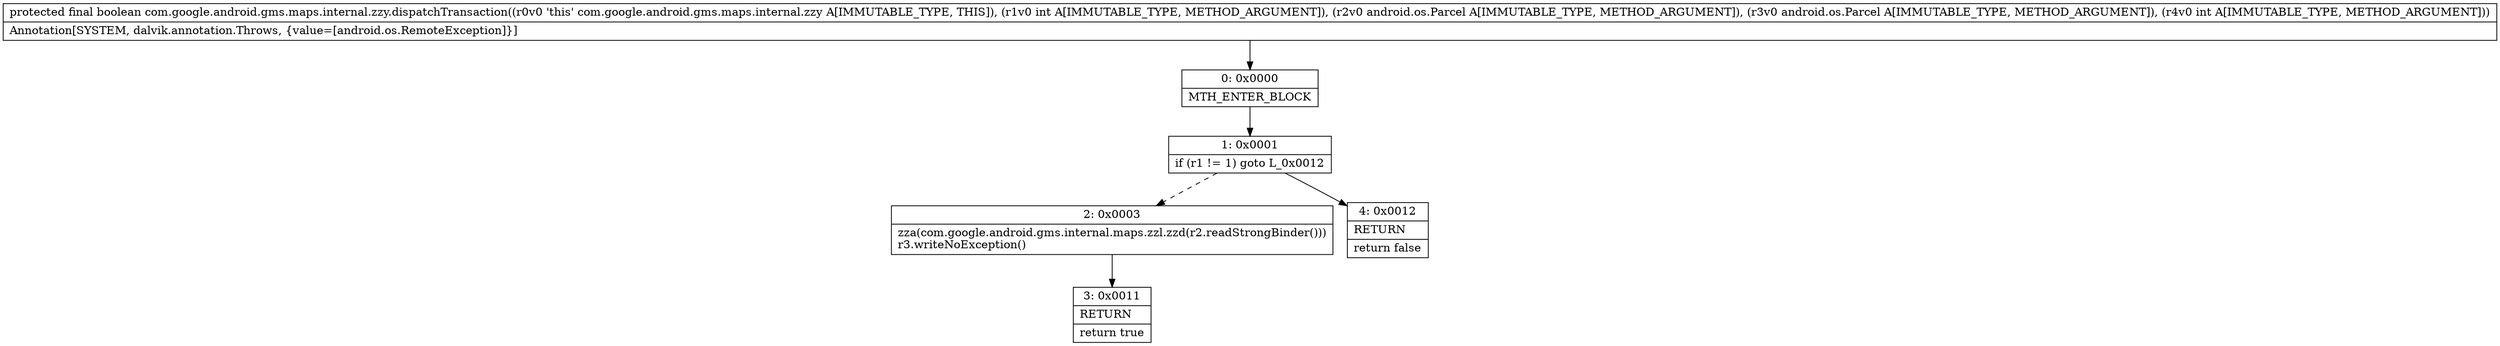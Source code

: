 digraph "CFG forcom.google.android.gms.maps.internal.zzy.dispatchTransaction(ILandroid\/os\/Parcel;Landroid\/os\/Parcel;I)Z" {
Node_0 [shape=record,label="{0\:\ 0x0000|MTH_ENTER_BLOCK\l}"];
Node_1 [shape=record,label="{1\:\ 0x0001|if (r1 != 1) goto L_0x0012\l}"];
Node_2 [shape=record,label="{2\:\ 0x0003|zza(com.google.android.gms.internal.maps.zzl.zzd(r2.readStrongBinder()))\lr3.writeNoException()\l}"];
Node_3 [shape=record,label="{3\:\ 0x0011|RETURN\l|return true\l}"];
Node_4 [shape=record,label="{4\:\ 0x0012|RETURN\l|return false\l}"];
MethodNode[shape=record,label="{protected final boolean com.google.android.gms.maps.internal.zzy.dispatchTransaction((r0v0 'this' com.google.android.gms.maps.internal.zzy A[IMMUTABLE_TYPE, THIS]), (r1v0 int A[IMMUTABLE_TYPE, METHOD_ARGUMENT]), (r2v0 android.os.Parcel A[IMMUTABLE_TYPE, METHOD_ARGUMENT]), (r3v0 android.os.Parcel A[IMMUTABLE_TYPE, METHOD_ARGUMENT]), (r4v0 int A[IMMUTABLE_TYPE, METHOD_ARGUMENT]))  | Annotation[SYSTEM, dalvik.annotation.Throws, \{value=[android.os.RemoteException]\}]\l}"];
MethodNode -> Node_0;
Node_0 -> Node_1;
Node_1 -> Node_2[style=dashed];
Node_1 -> Node_4;
Node_2 -> Node_3;
}

